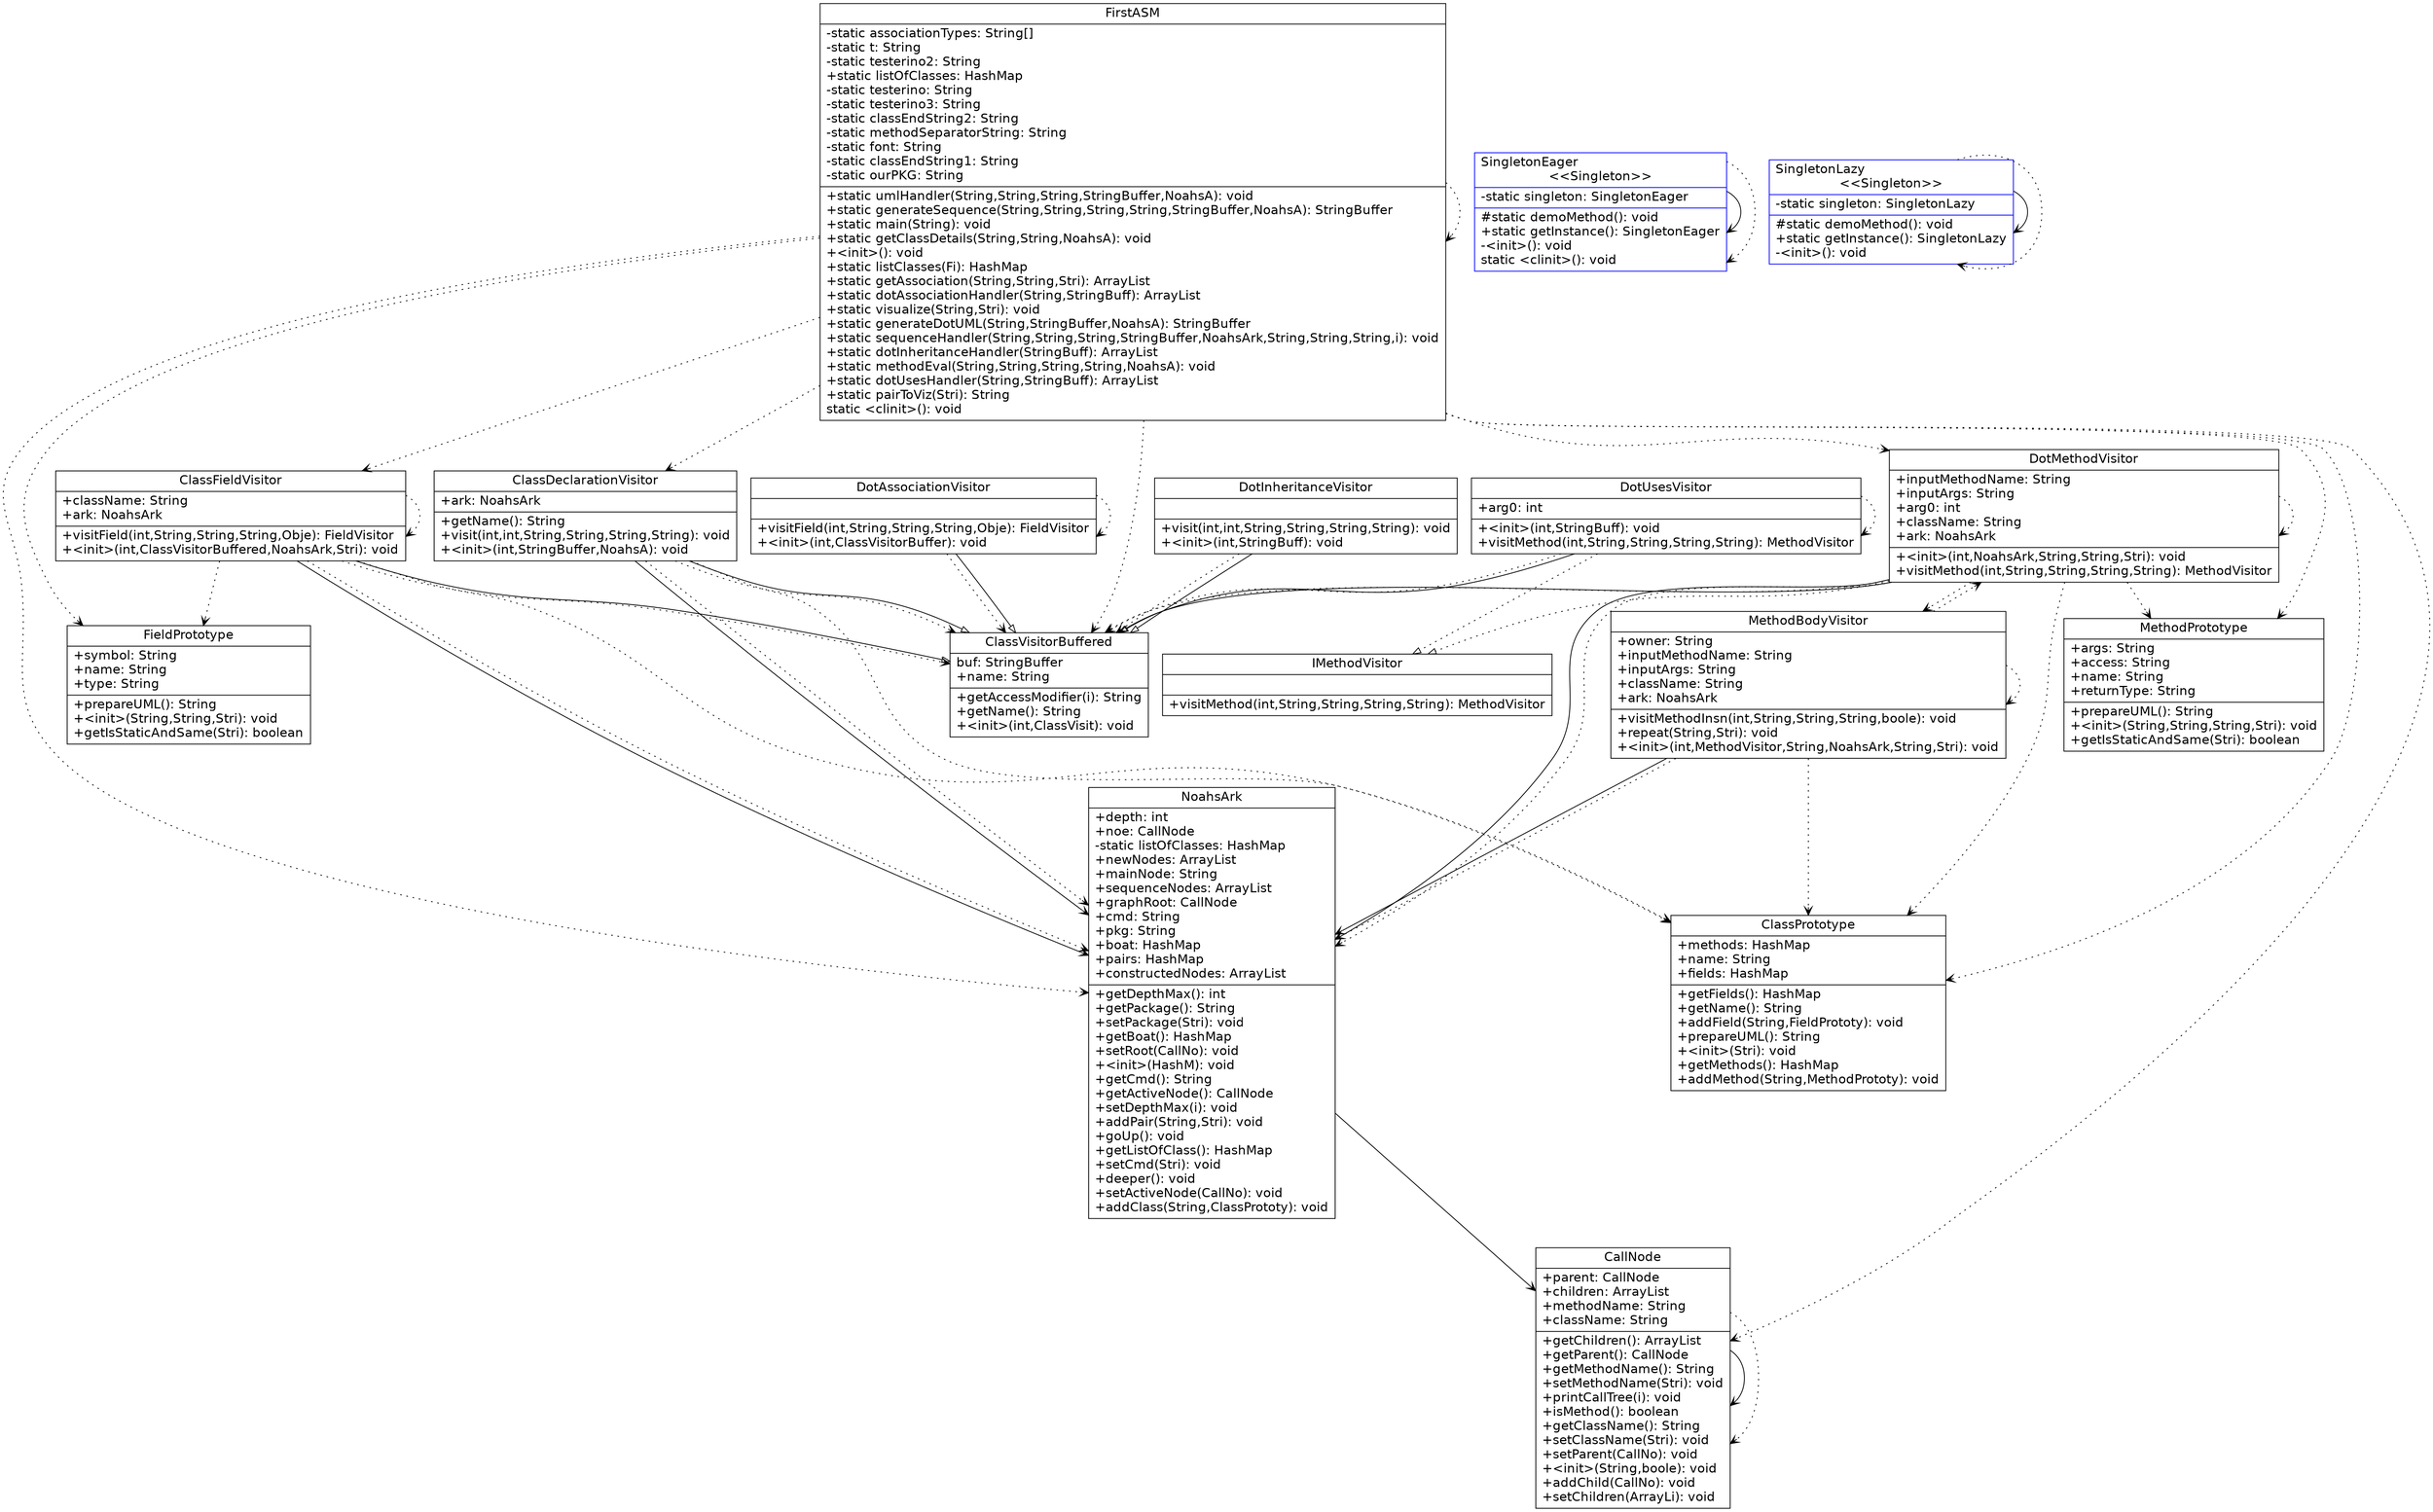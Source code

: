 digraph G{
	fontname = "Bitstream Vera Sans"
	fontsize = 16

node [
	fontname = "Bitstream Vera Sans"
	fontsize = 16

        shape = "record"
]
edge [
	fontname = "Bitstream Vera Sans"
	fontsize = 16
]
IMethodVisitor [ 
center=true
    label="{IMethodVisitor| | +visitMethod(int,String,String,String,String): MethodVisitor\l}"]
MethodPrototype [ 
center=true
    label="{MethodPrototype|+args: String \l+access: String \l+name: String \l+returnType: String \l | +prepareUML(): String\l+\<init\>(String,String,String,Stri): void\l+getIsStaticAndSame(Stri): boolean\l}"]
ClassVisitorBuffered [ 
center=true
    label="{ClassVisitorBuffered|buf: StringBuffer \l+name: String \l | +getAccessModifier(i): String\l+getName(): String\l+\<init\>(int,ClassVisit): void\l}"]
DotMethodVisitor [ 
center=true
    label="{DotMethodVisitor|+inputMethodName: String \l+inputArgs: String \l+arg0: int \l+className: String \l+ark: NoahsArk \l | +\<init\>(int,NoahsArk,String,String,Stri): void\l+visitMethod(int,String,String,String,String): MethodVisitor\l}"]
SingletonEager [ 
center=true
    label="{SingletonEager\l\<\<Singleton\>\>|-static singleton: SingletonEager \l | #static demoMethod(): void\l+static getInstance(): SingletonEager\l-\<init\>(): void\lstatic \<clinit\>(): void\l}"color = blue
]
MethodBodyVisitor [ 
center=true
    label="{MethodBodyVisitor|+owner: String \l+inputMethodName: String \l+inputArgs: String \l+className: String \l+ark: NoahsArk \l | +visitMethodInsn(int,String,String,String,boole): void\l+repeat(String,Stri): void\l+\<init\>(int,MethodVisitor,String,NoahsArk,String,Stri): void\l}"]
NoahsArk [ 
center=true
    label="{NoahsArk|+depth: int \l+noe: CallNode \l-static listOfClasses: HashMap \l+newNodes: ArrayList \l+mainNode: String \l+sequenceNodes: ArrayList \l+graphRoot: CallNode \l+cmd: String \l+pkg: String \l+boat: HashMap \l+pairs: HashMap \l+constructedNodes: ArrayList \l | +getDepthMax(): int\l+getPackage(): String\l+setPackage(Stri): void\l+getBoat(): HashMap\l+setRoot(CallNo): void\l+\<init\>(HashM): void\l+getCmd(): String\l+getActiveNode(): CallNode\l+setDepthMax(i): void\l+addPair(String,Stri): void\l+goUp(): void\l+getListOfClass(): HashMap\l+setCmd(Stri): void\l+deeper(): void\l+setActiveNode(CallNo): void\l+addClass(String,ClassPrototy): void\l}"]
ClassDeclarationVisitor [ 
center=true
    label="{ClassDeclarationVisitor|+ark: NoahsArk \l | +getName(): String\l+visit(int,int,String,String,String,String): void\l+\<init\>(int,StringBuffer,NoahsA): void\l}"]
CallNode [ 
center=true
    label="{CallNode|+parent: CallNode \l+children: ArrayList \l+methodName: String \l+className: String \l | +getChildren(): ArrayList\l+getParent(): CallNode\l+getMethodName(): String\l+setMethodName(Stri): void\l+printCallTree(i): void\l+isMethod(): boolean\l+getClassName(): String\l+setClassName(Stri): void\l+setParent(CallNo): void\l+\<init\>(String,boole): void\l+addChild(CallNo): void\l+setChildren(ArrayLi): void\l}"]
FieldPrototype [ 
center=true
    label="{FieldPrototype|+symbol: String \l+name: String \l+type: String \l | +prepareUML(): String\l+\<init\>(String,String,Stri): void\l+getIsStaticAndSame(Stri): boolean\l}"]
DotUsesVisitor [ 
center=true
    label="{DotUsesVisitor|+arg0: int \l | +\<init\>(int,StringBuff): void\l+visitMethod(int,String,String,String,String): MethodVisitor\l}"]
SingletonLazy [ 
center=true
    label="{SingletonLazy\l\<\<Singleton\>\>|-static singleton: SingletonLazy \l | #static demoMethod(): void\l+static getInstance(): SingletonLazy\l-\<init\>(): void\l}"color = blue
]
ClassFieldVisitor [ 
center=true
    label="{ClassFieldVisitor|+className: String \l+ark: NoahsArk \l | +visitField(int,String,String,String,Obje): FieldVisitor\l+\<init\>(int,ClassVisitorBuffered,NoahsArk,Stri): void\l}"]
ClassPrototype [ 
center=true
    label="{ClassPrototype|+methods: HashMap \l+name: String \l+fields: HashMap \l | +getFields(): HashMap\l+getName(): String\l+addField(String,FieldPrototy): void\l+prepareUML(): String\l+\<init\>(Stri): void\l+getMethods(): HashMap\l+addMethod(String,MethodPrototy): void\l}"]
DotInheritanceVisitor [ 
center=true
    label="{DotInheritanceVisitor| | +visit(int,int,String,String,String,String): void\l+\<init\>(int,StringBuff): void\l}"]
FirstASM [ 
center=true
    label="{FirstASM|-static associationTypes: String[] \l-static t: String \l-static testerino2: String \l+static listOfClasses: HashMap \l-static testerino: String \l-static testerino3: String \l-static classEndString2: String \l-static methodSeparatorString: String \l-static font: String \l-static classEndString1: String \l-static ourPKG: String \l | +static umlHandler(String,String,String,StringBuffer,NoahsA): void\l+static generateSequence(String,String,String,String,StringBuffer,NoahsA): StringBuffer\l+static main(String): void\l+static getClassDetails(String,String,NoahsA): void\l+\<init\>(): void\l+static listClasses(Fi): HashMap\l+static getAssociation(String,String,Stri): ArrayList\l+static dotAssociationHandler(String,StringBuff): ArrayList\l+static visualize(String,Stri): void\l+static generateDotUML(String,StringBuffer,NoahsA): StringBuffer\l+static sequenceHandler(String,String,String,StringBuffer,NoahsArk,String,String,String,i): void\l+static dotInheritanceHandler(StringBuff): ArrayList\l+static methodEval(String,String,String,String,NoahsA): void\l+static dotUsesHandler(String,StringBuff): ArrayList\l+static pairToViz(Stri): String\lstatic \<clinit\>(): void\l}"]
DotAssociationVisitor [ 
center=true
    label="{DotAssociationVisitor| | +visitField(int,String,String,String,Obje): FieldVisitor\l+\<init\>(int,ClassVisitorBuffer): void\l}"]
SingletonLazy -> SingletonLazy[arrowhead = vee]
SingletonLazy -> SingletonLazy[arrowhead = vee, style = dotted]
ClassFieldVisitor -> ClassPrototype[arrowhead = vee, style = dotted]
ClassFieldVisitor -> NoahsArk[arrowhead = vee]
ClassFieldVisitor -> ClassFieldVisitor[arrowhead = vee, style = dotted]
ClassFieldVisitor -> ClassVisitorBuffered[arrowhead = vee, style = dotted]
ClassFieldVisitor -> ClassVisitorBuffered [arrowhead = onormal]
ClassFieldVisitor -> NoahsArk[arrowhead = vee, style = dotted]
ClassFieldVisitor -> FieldPrototype[arrowhead = vee, style = dotted]
DotMethodVisitor -> ClassPrototype[arrowhead = vee, style = dotted]
DotMethodVisitor -> NoahsArk[arrowhead = vee]
DotMethodVisitor -> ClassVisitorBuffered[arrowhead = vee, style = dotted]
DotMethodVisitor -> DotMethodVisitor[arrowhead = vee, style = dotted]
DotMethodVisitor -> MethodBodyVisitor[arrowhead = vee, style = dotted]
DotMethodVisitor -> MethodPrototype[arrowhead = vee, style = dotted]
DotMethodVisitor -> ClassVisitorBuffered [arrowhead = onormal]
DotMethodVisitor -> NoahsArk[arrowhead = vee, style = dotted]
DotMethodVisitor -> IMethodVisitor[arrowhead = onormal,style = dotted]
DotInheritanceVisitor -> ClassVisitorBuffered[arrowhead = vee, style = dotted]
DotInheritanceVisitor -> ClassVisitorBuffered [arrowhead = onormal]
SingletonEager -> SingletonEager[arrowhead = vee]
SingletonEager -> SingletonEager[arrowhead = vee, style = dotted]
FirstASM -> FirstASM[arrowhead = vee, style = dotted]
FirstASM -> ClassPrototype[arrowhead = vee, style = dotted]
FirstASM -> ClassFieldVisitor[arrowhead = vee, style = dotted]
FirstASM -> ClassVisitorBuffered[arrowhead = vee, style = dotted]
FirstASM -> DotMethodVisitor[arrowhead = vee, style = dotted]
FirstASM -> CallNode[arrowhead = vee, style = dotted]
FirstASM -> MethodPrototype[arrowhead = vee, style = dotted]
FirstASM -> NoahsArk[arrowhead = vee, style = dotted]
FirstASM -> ClassDeclarationVisitor[arrowhead = vee, style = dotted]
FirstASM -> FieldPrototype[arrowhead = vee, style = dotted]
DotAssociationVisitor -> ClassVisitorBuffered[arrowhead = vee, style = dotted]
DotAssociationVisitor -> DotAssociationVisitor[arrowhead = vee, style = dotted]
DotAssociationVisitor -> ClassVisitorBuffered [arrowhead = onormal]
MethodBodyVisitor -> ClassPrototype[arrowhead = vee, style = dotted]
MethodBodyVisitor -> NoahsArk[arrowhead = vee]
MethodBodyVisitor -> DotMethodVisitor[arrowhead = vee, style = dotted]
MethodBodyVisitor -> MethodBodyVisitor[arrowhead = vee, style = dotted]
MethodBodyVisitor -> NoahsArk[arrowhead = vee, style = dotted]
NoahsArk -> CallNode[arrowhead = vee]
ClassDeclarationVisitor -> ClassPrototype[arrowhead = vee, style = dotted]
ClassDeclarationVisitor -> NoahsArk[arrowhead = vee]
ClassDeclarationVisitor -> ClassVisitorBuffered[arrowhead = vee, style = dotted]
ClassDeclarationVisitor -> ClassVisitorBuffered [arrowhead = onormal]
ClassDeclarationVisitor -> NoahsArk[arrowhead = vee, style = dotted]
CallNode -> CallNode[arrowhead = vee]
CallNode -> CallNode[arrowhead = vee, style = dotted]
DotUsesVisitor -> ClassVisitorBuffered[arrowhead = vee, style = dotted]
DotUsesVisitor -> DotUsesVisitor[arrowhead = vee, style = dotted]
DotUsesVisitor -> ClassVisitorBuffered [arrowhead = onormal]
DotUsesVisitor -> IMethodVisitor[arrowhead = onormal,style = dotted]


}